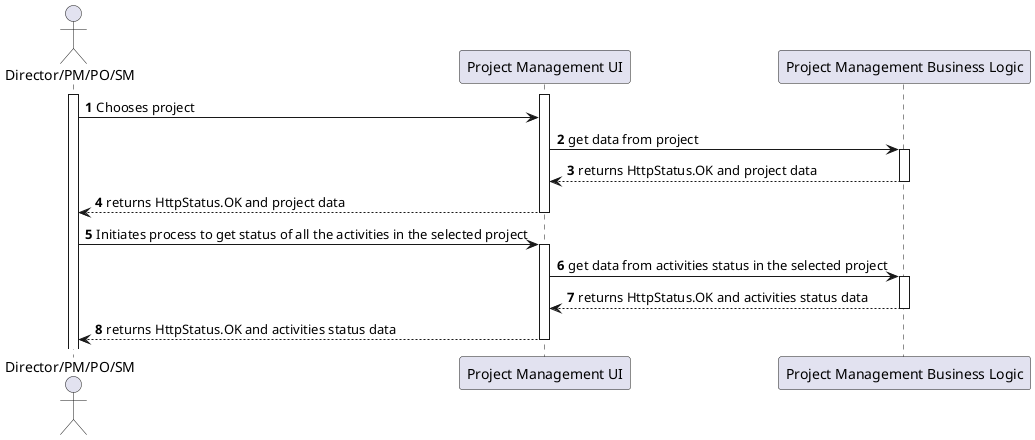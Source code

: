 @startuml
autonumber
actor "Director/PM/PO/SM" as actor
activate actor
participant "Project Management UI" as UI
activate UI
actor-> UI : Chooses project
participant "Project Management Business Logic" as BL
UI -> BL : get data from project
activate BL
BL --> UI : returns HttpStatus.OK and project data
deactivate BL
UI --> actor : returns HttpStatus.OK and project data
deactivate UI
actor -> UI : Initiates process to get status of all the activities in the selected project
activate UI
UI -> BL : get data from activities status in the selected project
activate BL
BL --> UI : returns HttpStatus.OK and activities status data
deactivate BL
UI --> actor : returns HttpStatus.OK and activities status data
deactivate UI
@enduml
